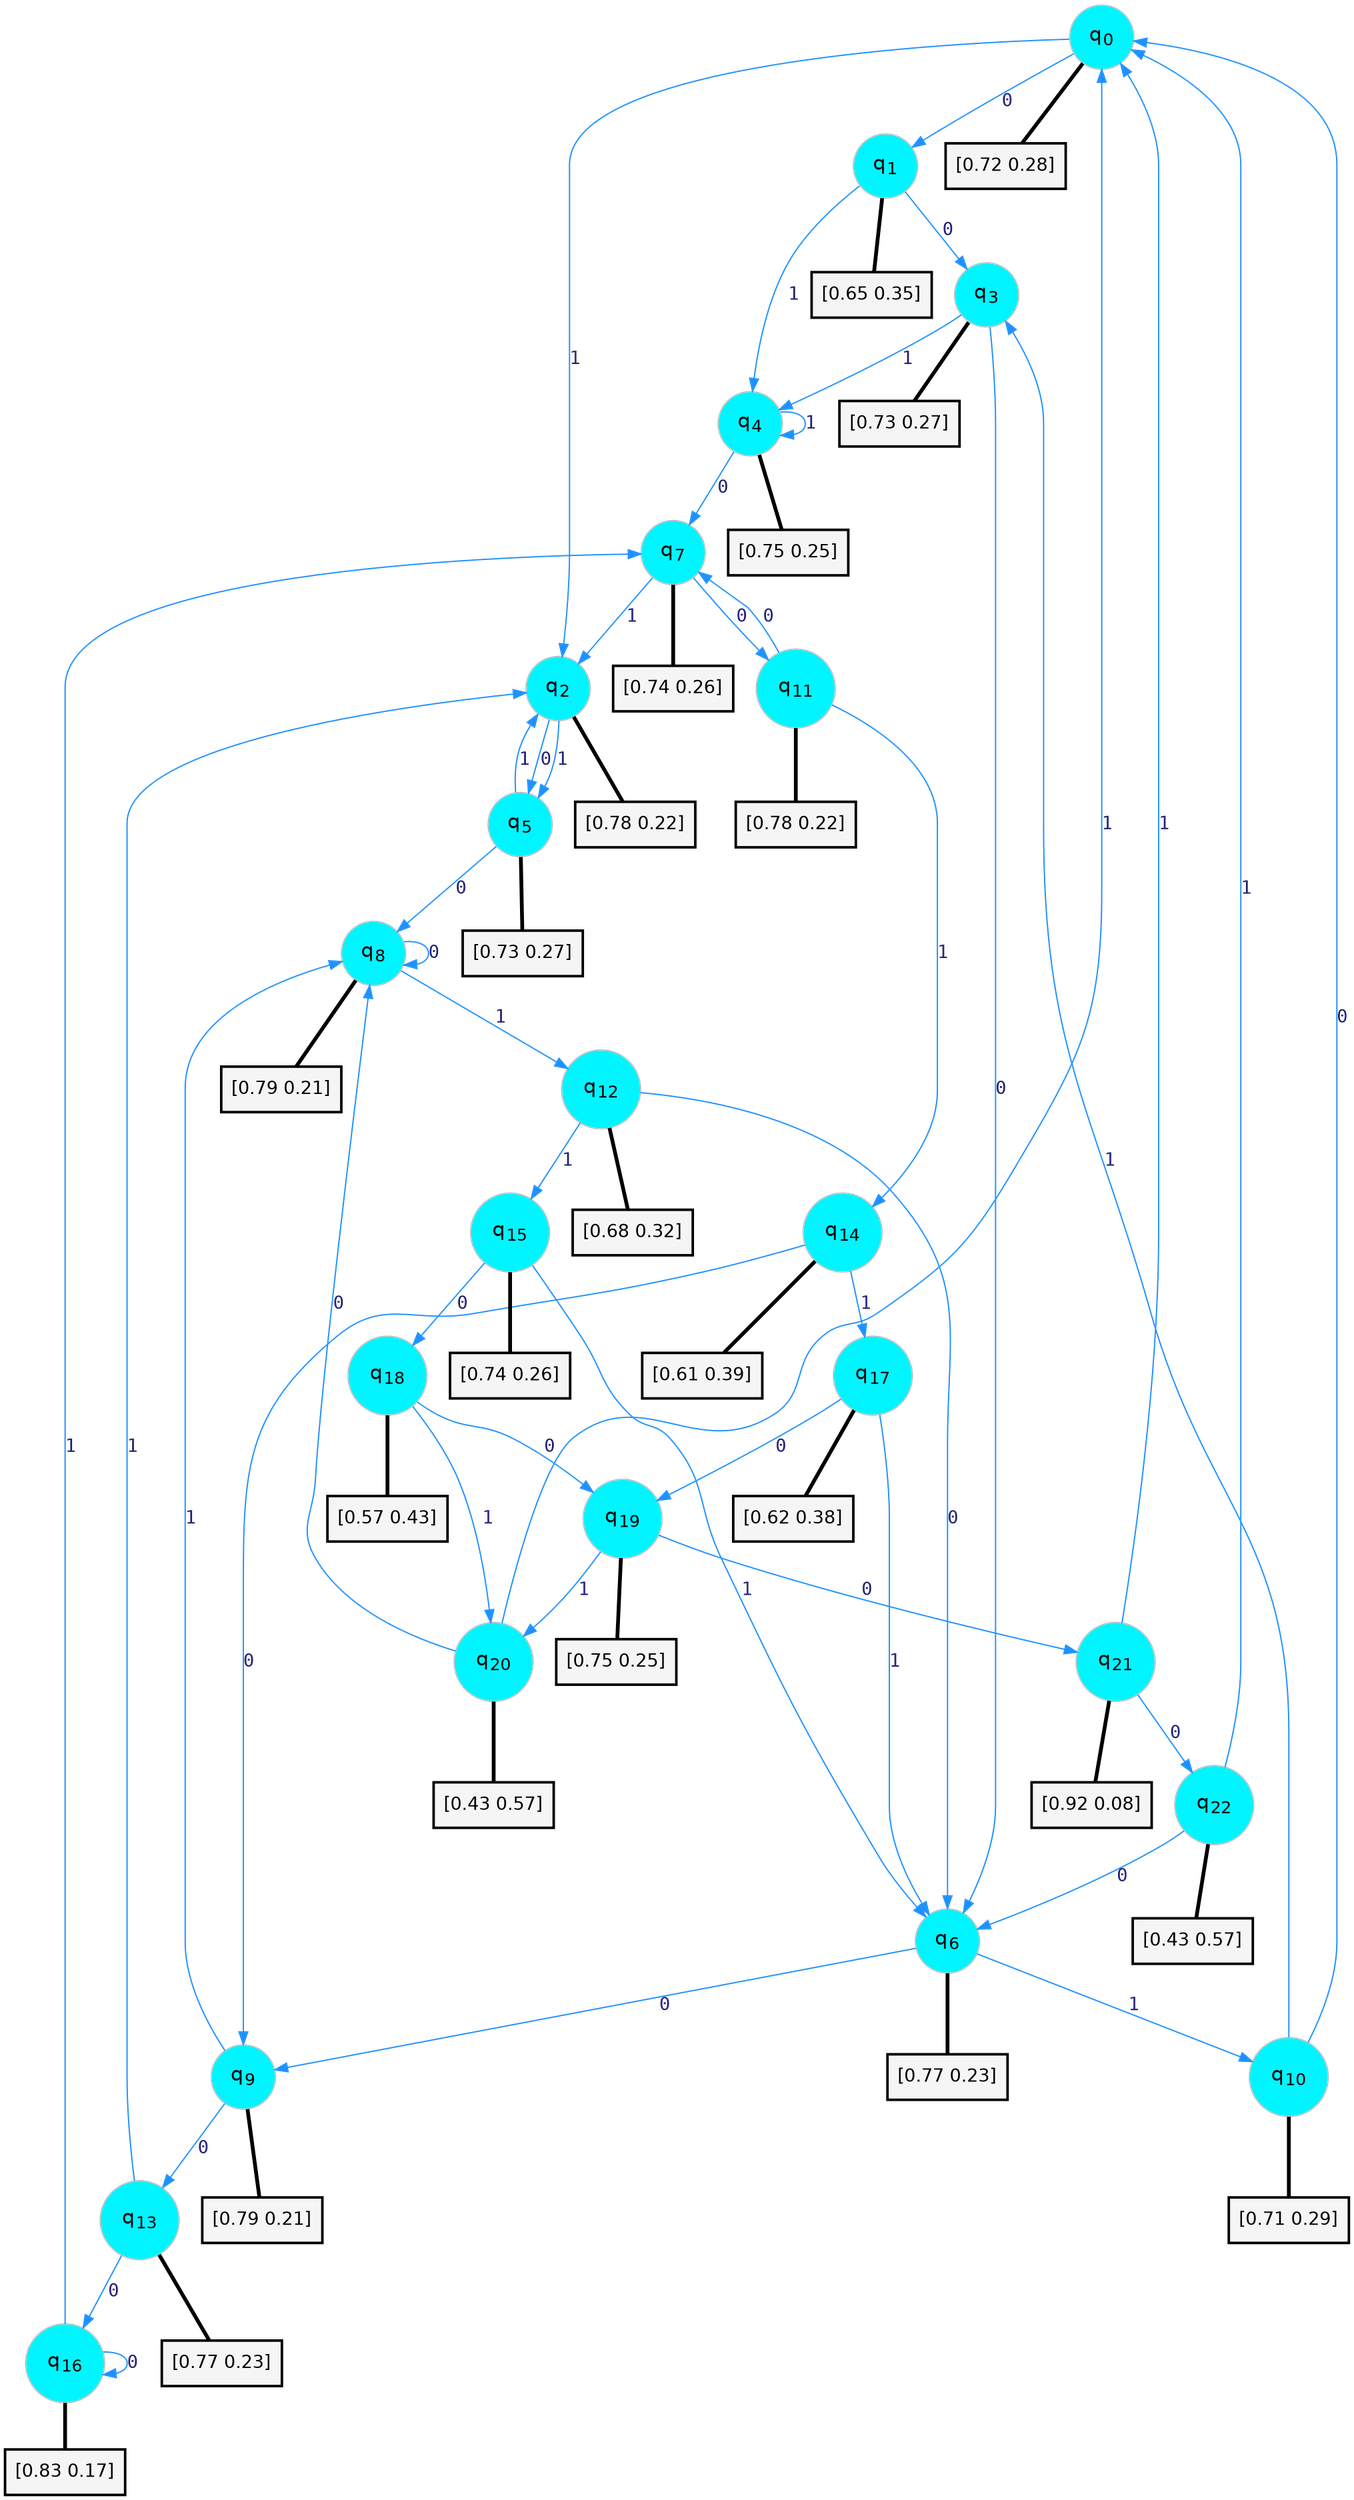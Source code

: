 digraph G {
graph [
bgcolor=transparent, dpi=300, rankdir=TD, size="40,25"];
node [
color=gray, fillcolor=turquoise1, fontcolor=black, fontname=Helvetica, fontsize=16, fontweight=bold, shape=circle, style=filled];
edge [
arrowsize=1, color=dodgerblue1, fontcolor=midnightblue, fontname=courier, fontweight=bold, penwidth=1, style=solid, weight=20];
0[label=<q<SUB>0</SUB>>];
1[label=<q<SUB>1</SUB>>];
2[label=<q<SUB>2</SUB>>];
3[label=<q<SUB>3</SUB>>];
4[label=<q<SUB>4</SUB>>];
5[label=<q<SUB>5</SUB>>];
6[label=<q<SUB>6</SUB>>];
7[label=<q<SUB>7</SUB>>];
8[label=<q<SUB>8</SUB>>];
9[label=<q<SUB>9</SUB>>];
10[label=<q<SUB>10</SUB>>];
11[label=<q<SUB>11</SUB>>];
12[label=<q<SUB>12</SUB>>];
13[label=<q<SUB>13</SUB>>];
14[label=<q<SUB>14</SUB>>];
15[label=<q<SUB>15</SUB>>];
16[label=<q<SUB>16</SUB>>];
17[label=<q<SUB>17</SUB>>];
18[label=<q<SUB>18</SUB>>];
19[label=<q<SUB>19</SUB>>];
20[label=<q<SUB>20</SUB>>];
21[label=<q<SUB>21</SUB>>];
22[label=<q<SUB>22</SUB>>];
23[label="[0.72 0.28]", shape=box,fontcolor=black, fontname=Helvetica, fontsize=14, penwidth=2, fillcolor=whitesmoke,color=black];
24[label="[0.65 0.35]", shape=box,fontcolor=black, fontname=Helvetica, fontsize=14, penwidth=2, fillcolor=whitesmoke,color=black];
25[label="[0.78 0.22]", shape=box,fontcolor=black, fontname=Helvetica, fontsize=14, penwidth=2, fillcolor=whitesmoke,color=black];
26[label="[0.73 0.27]", shape=box,fontcolor=black, fontname=Helvetica, fontsize=14, penwidth=2, fillcolor=whitesmoke,color=black];
27[label="[0.75 0.25]", shape=box,fontcolor=black, fontname=Helvetica, fontsize=14, penwidth=2, fillcolor=whitesmoke,color=black];
28[label="[0.73 0.27]", shape=box,fontcolor=black, fontname=Helvetica, fontsize=14, penwidth=2, fillcolor=whitesmoke,color=black];
29[label="[0.77 0.23]", shape=box,fontcolor=black, fontname=Helvetica, fontsize=14, penwidth=2, fillcolor=whitesmoke,color=black];
30[label="[0.74 0.26]", shape=box,fontcolor=black, fontname=Helvetica, fontsize=14, penwidth=2, fillcolor=whitesmoke,color=black];
31[label="[0.79 0.21]", shape=box,fontcolor=black, fontname=Helvetica, fontsize=14, penwidth=2, fillcolor=whitesmoke,color=black];
32[label="[0.79 0.21]", shape=box,fontcolor=black, fontname=Helvetica, fontsize=14, penwidth=2, fillcolor=whitesmoke,color=black];
33[label="[0.71 0.29]", shape=box,fontcolor=black, fontname=Helvetica, fontsize=14, penwidth=2, fillcolor=whitesmoke,color=black];
34[label="[0.78 0.22]", shape=box,fontcolor=black, fontname=Helvetica, fontsize=14, penwidth=2, fillcolor=whitesmoke,color=black];
35[label="[0.68 0.32]", shape=box,fontcolor=black, fontname=Helvetica, fontsize=14, penwidth=2, fillcolor=whitesmoke,color=black];
36[label="[0.77 0.23]", shape=box,fontcolor=black, fontname=Helvetica, fontsize=14, penwidth=2, fillcolor=whitesmoke,color=black];
37[label="[0.61 0.39]", shape=box,fontcolor=black, fontname=Helvetica, fontsize=14, penwidth=2, fillcolor=whitesmoke,color=black];
38[label="[0.74 0.26]", shape=box,fontcolor=black, fontname=Helvetica, fontsize=14, penwidth=2, fillcolor=whitesmoke,color=black];
39[label="[0.83 0.17]", shape=box,fontcolor=black, fontname=Helvetica, fontsize=14, penwidth=2, fillcolor=whitesmoke,color=black];
40[label="[0.62 0.38]", shape=box,fontcolor=black, fontname=Helvetica, fontsize=14, penwidth=2, fillcolor=whitesmoke,color=black];
41[label="[0.57 0.43]", shape=box,fontcolor=black, fontname=Helvetica, fontsize=14, penwidth=2, fillcolor=whitesmoke,color=black];
42[label="[0.75 0.25]", shape=box,fontcolor=black, fontname=Helvetica, fontsize=14, penwidth=2, fillcolor=whitesmoke,color=black];
43[label="[0.43 0.57]", shape=box,fontcolor=black, fontname=Helvetica, fontsize=14, penwidth=2, fillcolor=whitesmoke,color=black];
44[label="[0.92 0.08]", shape=box,fontcolor=black, fontname=Helvetica, fontsize=14, penwidth=2, fillcolor=whitesmoke,color=black];
45[label="[0.43 0.57]", shape=box,fontcolor=black, fontname=Helvetica, fontsize=14, penwidth=2, fillcolor=whitesmoke,color=black];
0->1 [label=0];
0->2 [label=1];
0->23 [arrowhead=none, penwidth=3,color=black];
1->3 [label=0];
1->4 [label=1];
1->24 [arrowhead=none, penwidth=3,color=black];
2->5 [label=0];
2->5 [label=1];
2->25 [arrowhead=none, penwidth=3,color=black];
3->6 [label=0];
3->4 [label=1];
3->26 [arrowhead=none, penwidth=3,color=black];
4->7 [label=0];
4->4 [label=1];
4->27 [arrowhead=none, penwidth=3,color=black];
5->8 [label=0];
5->2 [label=1];
5->28 [arrowhead=none, penwidth=3,color=black];
6->9 [label=0];
6->10 [label=1];
6->29 [arrowhead=none, penwidth=3,color=black];
7->11 [label=0];
7->2 [label=1];
7->30 [arrowhead=none, penwidth=3,color=black];
8->8 [label=0];
8->12 [label=1];
8->31 [arrowhead=none, penwidth=3,color=black];
9->13 [label=0];
9->8 [label=1];
9->32 [arrowhead=none, penwidth=3,color=black];
10->0 [label=0];
10->3 [label=1];
10->33 [arrowhead=none, penwidth=3,color=black];
11->7 [label=0];
11->14 [label=1];
11->34 [arrowhead=none, penwidth=3,color=black];
12->6 [label=0];
12->15 [label=1];
12->35 [arrowhead=none, penwidth=3,color=black];
13->16 [label=0];
13->2 [label=1];
13->36 [arrowhead=none, penwidth=3,color=black];
14->9 [label=0];
14->17 [label=1];
14->37 [arrowhead=none, penwidth=3,color=black];
15->18 [label=0];
15->6 [label=1];
15->38 [arrowhead=none, penwidth=3,color=black];
16->16 [label=0];
16->7 [label=1];
16->39 [arrowhead=none, penwidth=3,color=black];
17->19 [label=0];
17->6 [label=1];
17->40 [arrowhead=none, penwidth=3,color=black];
18->19 [label=0];
18->20 [label=1];
18->41 [arrowhead=none, penwidth=3,color=black];
19->21 [label=0];
19->20 [label=1];
19->42 [arrowhead=none, penwidth=3,color=black];
20->8 [label=0];
20->0 [label=1];
20->43 [arrowhead=none, penwidth=3,color=black];
21->22 [label=0];
21->0 [label=1];
21->44 [arrowhead=none, penwidth=3,color=black];
22->6 [label=0];
22->0 [label=1];
22->45 [arrowhead=none, penwidth=3,color=black];
}
